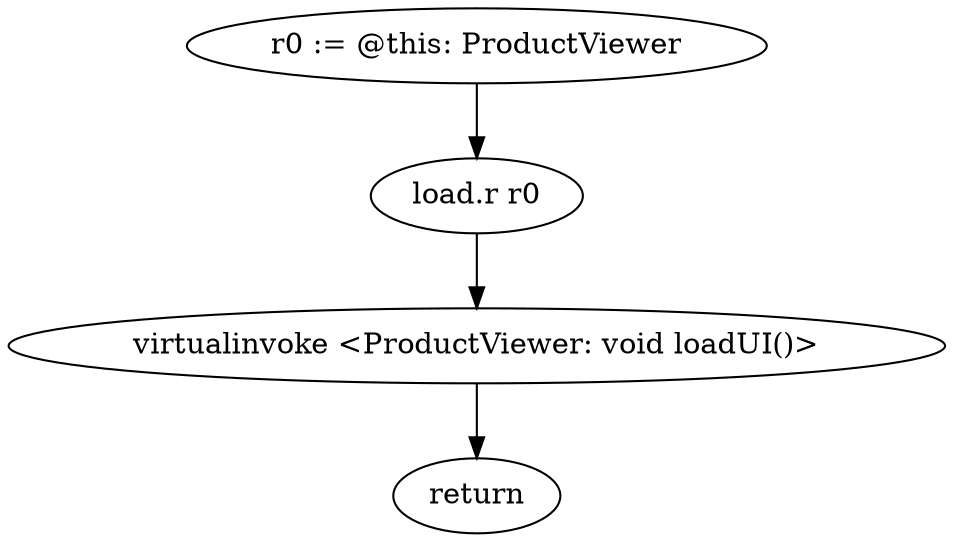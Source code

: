 digraph "" {
    "r0 := @this: ProductViewer"
    "load.r r0"
    "r0 := @this: ProductViewer"->"load.r r0";
    "virtualinvoke <ProductViewer: void loadUI()>"
    "load.r r0"->"virtualinvoke <ProductViewer: void loadUI()>";
    "return"
    "virtualinvoke <ProductViewer: void loadUI()>"->"return";
}

